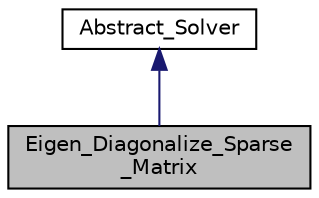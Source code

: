 digraph "Eigen_Diagonalize_Sparse_Matrix"
{
  edge [fontname="Helvetica",fontsize="10",labelfontname="Helvetica",labelfontsize="10"];
  node [fontname="Helvetica",fontsize="10",shape=record];
  Node1 [label="Eigen_Diagonalize_Sparse\l_Matrix",height=0.2,width=0.4,color="black", fillcolor="grey75", style="filled", fontcolor="black"];
  Node2 -> Node1 [dir="back",color="midnightblue",fontsize="10",style="solid",fontname="Helvetica"];
  Node2 [label="Abstract_Solver",height=0.2,width=0.4,color="black", fillcolor="white", style="filled",URL="$classAbstract__Solver.html"];
}

